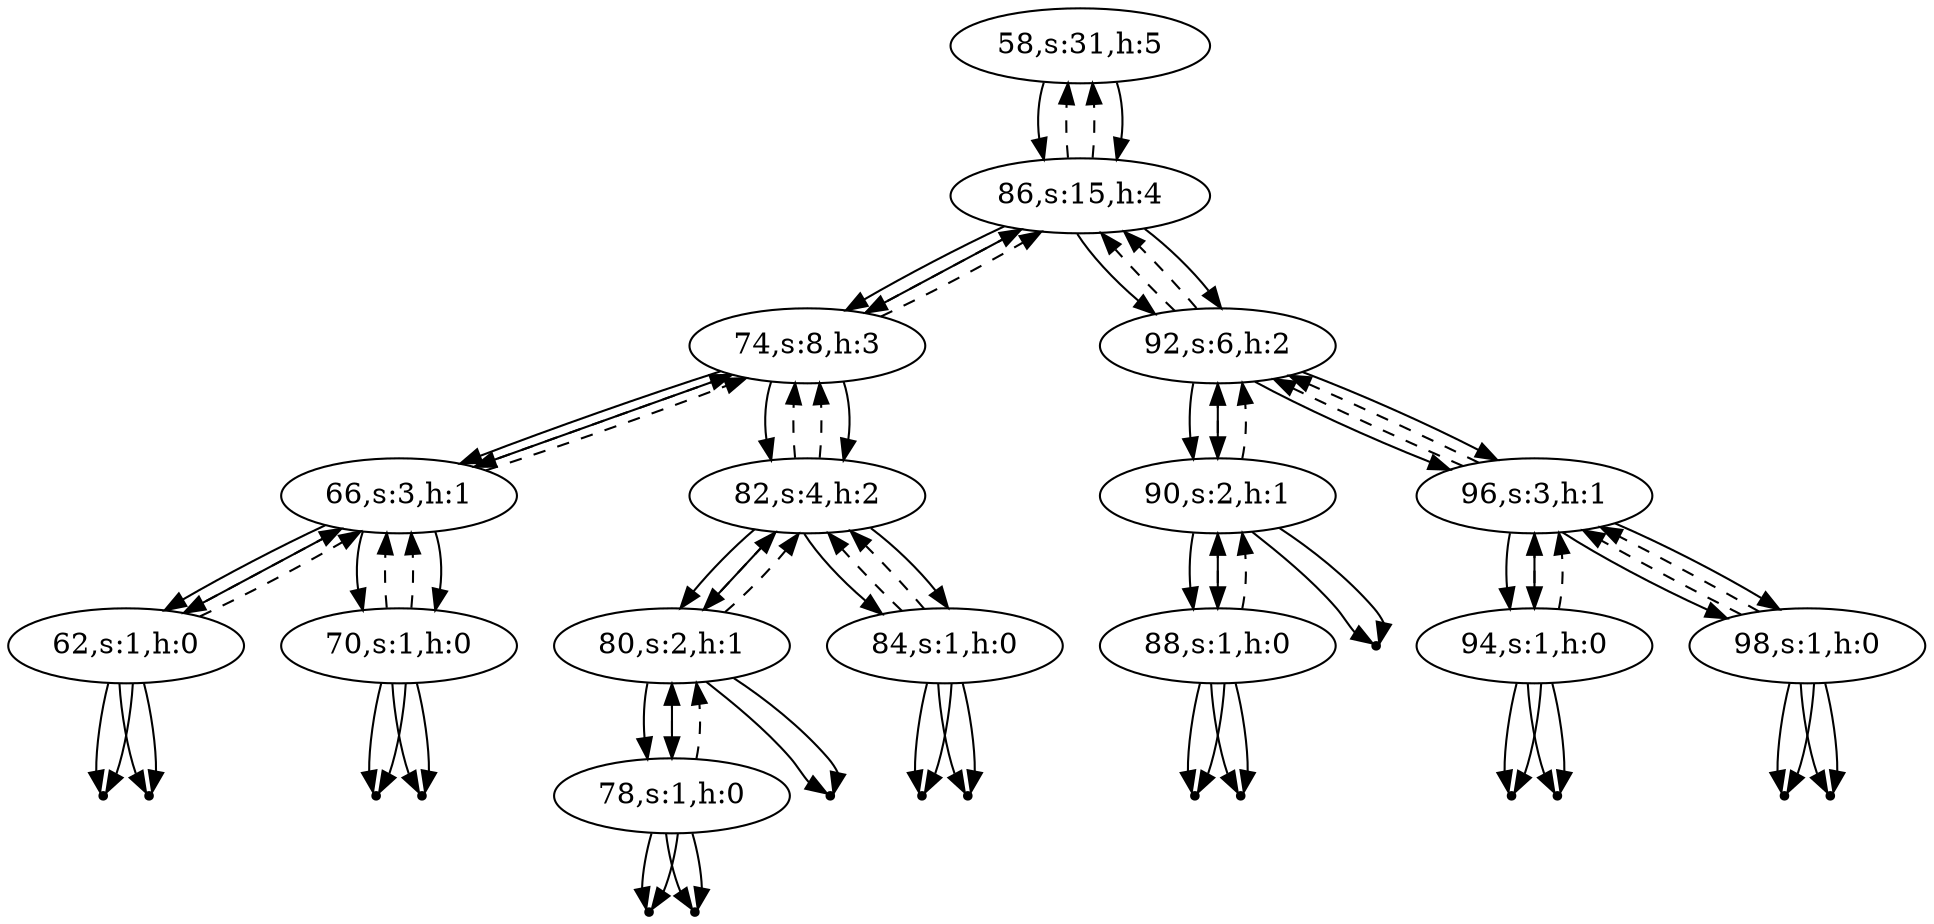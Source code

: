 digraph Blahblah{
{rank = same ; "58"};
nulll62 [shape=point];
62 -> nulll62;
62[label="62,s:1,h:0"];
62 -> 66[style=dashed];
nullr62 [shape=point];
62 -> nullr62;
66 -> 62;
66[label="66,s:3,h:1"];
66 -> 74[style=dashed];
nulll70 [shape=point];
70 -> nulll70;
70[label="70,s:1,h:0"];
70 -> 66[style=dashed];
nullr70 [shape=point];
70 -> nullr70;
66 -> 70;
74 -> 66;
74[label="74,s:8,h:3"];
74 -> 86[style=dashed];
nulll78 [shape=point];
78 -> nulll78;
78[label="78,s:1,h:0"];
78 -> 80[style=dashed];
nullr78 [shape=point];
78 -> nullr78;
80 -> 78;
80[label="80,s:2,h:1"];
80 -> 82[style=dashed];
nullr80 [shape=point];
80 -> nullr80;
82 -> 80;
82[label="82,s:4,h:2"];
82 -> 74[style=dashed];
nulll84 [shape=point];
84 -> nulll84;
84[label="84,s:1,h:0"];
84 -> 82[style=dashed];
nullr84 [shape=point];
84 -> nullr84;
82 -> 84;
74 -> 82;
86 -> 74;
86[label="86,s:15,h:4"];
86 -> 58[style=dashed];
nulll88 [shape=point];
88 -> nulll88;
88[label="88,s:1,h:0"];
88 -> 90[style=dashed];
nullr88 [shape=point];
88 -> nullr88;
90 -> 88;
90[label="90,s:2,h:1"];
90 -> 92[style=dashed];
nullr90 [shape=point];
90 -> nullr90;
92 -> 90;
92[label="92,s:6,h:2"];
92 -> 86[style=dashed];
nulll94 [shape=point];
94 -> nulll94;
94[label="94,s:1,h:0"];
94 -> 96[style=dashed];
nullr94 [shape=point];
94 -> nullr94;
96 -> 94;
96[label="96,s:3,h:1"];
96 -> 92[style=dashed];
nulll98 [shape=point];
98 -> nulll98;
98[label="98,s:1,h:0"];
98 -> 96[style=dashed];
nullr98 [shape=point];
98 -> nullr98;
96 -> 98;
92 -> 96;
86 -> 92;
58 -> 86;
58[label="58,s:31,h:5"];
nulll62 [shape=point];
62 -> nulll62;
62[label="62,s:1,h:0"];
62 -> 66[style=dashed];
nullr62 [shape=point];
62 -> nullr62;
66 -> 62;
66[label="66,s:3,h:1"];
66 -> 74[style=dashed];
nulll70 [shape=point];
70 -> nulll70;
70[label="70,s:1,h:0"];
70 -> 66[style=dashed];
nullr70 [shape=point];
70 -> nullr70;
66 -> 70;
74 -> 66;
74[label="74,s:8,h:3"];
74 -> 86[style=dashed];
nulll78 [shape=point];
78 -> nulll78;
78[label="78,s:1,h:0"];
78 -> 80[style=dashed];
nullr78 [shape=point];
78 -> nullr78;
80 -> 78;
80[label="80,s:2,h:1"];
80 -> 82[style=dashed];
nullr80 [shape=point];
80 -> nullr80;
82 -> 80;
82[label="82,s:4,h:2"];
82 -> 74[style=dashed];
nulll84 [shape=point];
84 -> nulll84;
84[label="84,s:1,h:0"];
84 -> 82[style=dashed];
nullr84 [shape=point];
84 -> nullr84;
82 -> 84;
74 -> 82;
86 -> 74;
86[label="86,s:15,h:4"];
86 -> 58[style=dashed];
nulll88 [shape=point];
88 -> nulll88;
88[label="88,s:1,h:0"];
88 -> 90[style=dashed];
nullr88 [shape=point];
88 -> nullr88;
90 -> 88;
90[label="90,s:2,h:1"];
90 -> 92[style=dashed];
nullr90 [shape=point];
90 -> nullr90;
92 -> 90;
92[label="92,s:6,h:2"];
92 -> 86[style=dashed];
nulll94 [shape=point];
94 -> nulll94;
94[label="94,s:1,h:0"];
94 -> 96[style=dashed];
nullr94 [shape=point];
94 -> nullr94;
96 -> 94;
96[label="96,s:3,h:1"];
96 -> 92[style=dashed];
nulll98 [shape=point];
98 -> nulll98;
98[label="98,s:1,h:0"];
98 -> 96[style=dashed];
nullr98 [shape=point];
98 -> nullr98;
96 -> 98;
92 -> 96;
86 -> 92;
58 -> 86;
}